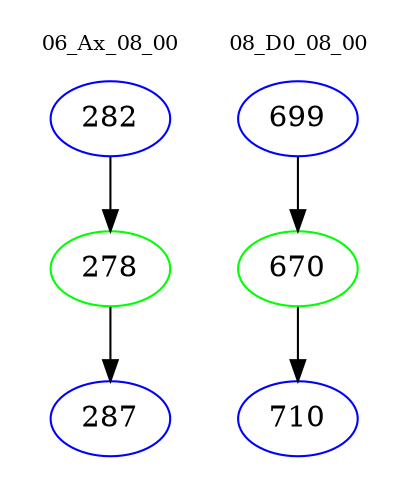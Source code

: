 digraph{
subgraph cluster_0 {
color = white
label = "06_Ax_08_00";
fontsize=10;
T0_282 [label="282", color="blue"]
T0_282 -> T0_278 [color="black"]
T0_278 [label="278", color="green"]
T0_278 -> T0_287 [color="black"]
T0_287 [label="287", color="blue"]
}
subgraph cluster_1 {
color = white
label = "08_D0_08_00";
fontsize=10;
T1_699 [label="699", color="blue"]
T1_699 -> T1_670 [color="black"]
T1_670 [label="670", color="green"]
T1_670 -> T1_710 [color="black"]
T1_710 [label="710", color="blue"]
}
}
